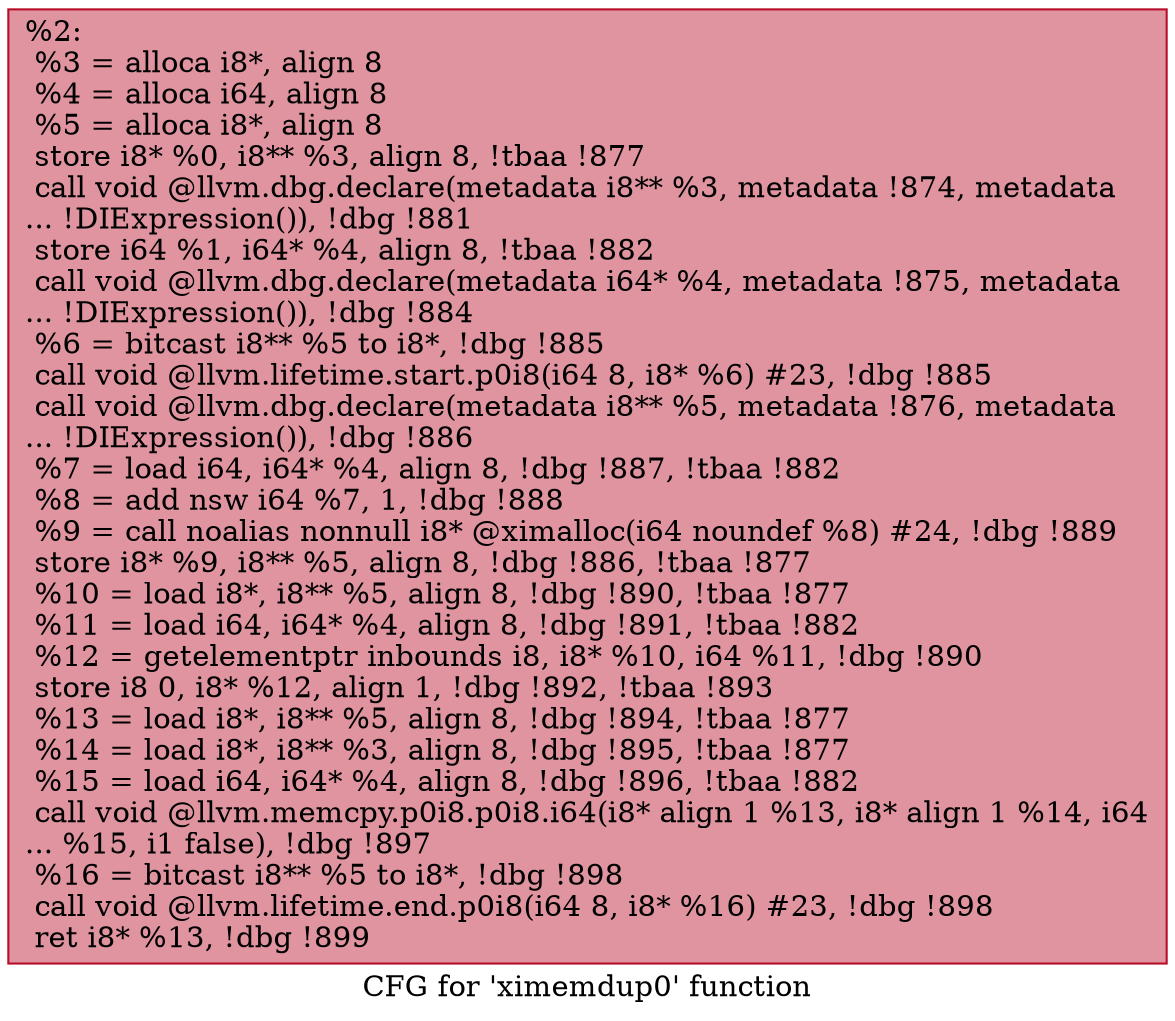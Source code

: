 digraph "CFG for 'ximemdup0' function" {
	label="CFG for 'ximemdup0' function";

	Node0xe51a30 [shape=record,color="#b70d28ff", style=filled, fillcolor="#b70d2870",label="{%2:\l  %3 = alloca i8*, align 8\l  %4 = alloca i64, align 8\l  %5 = alloca i8*, align 8\l  store i8* %0, i8** %3, align 8, !tbaa !877\l  call void @llvm.dbg.declare(metadata i8** %3, metadata !874, metadata\l... !DIExpression()), !dbg !881\l  store i64 %1, i64* %4, align 8, !tbaa !882\l  call void @llvm.dbg.declare(metadata i64* %4, metadata !875, metadata\l... !DIExpression()), !dbg !884\l  %6 = bitcast i8** %5 to i8*, !dbg !885\l  call void @llvm.lifetime.start.p0i8(i64 8, i8* %6) #23, !dbg !885\l  call void @llvm.dbg.declare(metadata i8** %5, metadata !876, metadata\l... !DIExpression()), !dbg !886\l  %7 = load i64, i64* %4, align 8, !dbg !887, !tbaa !882\l  %8 = add nsw i64 %7, 1, !dbg !888\l  %9 = call noalias nonnull i8* @ximalloc(i64 noundef %8) #24, !dbg !889\l  store i8* %9, i8** %5, align 8, !dbg !886, !tbaa !877\l  %10 = load i8*, i8** %5, align 8, !dbg !890, !tbaa !877\l  %11 = load i64, i64* %4, align 8, !dbg !891, !tbaa !882\l  %12 = getelementptr inbounds i8, i8* %10, i64 %11, !dbg !890\l  store i8 0, i8* %12, align 1, !dbg !892, !tbaa !893\l  %13 = load i8*, i8** %5, align 8, !dbg !894, !tbaa !877\l  %14 = load i8*, i8** %3, align 8, !dbg !895, !tbaa !877\l  %15 = load i64, i64* %4, align 8, !dbg !896, !tbaa !882\l  call void @llvm.memcpy.p0i8.p0i8.i64(i8* align 1 %13, i8* align 1 %14, i64\l... %15, i1 false), !dbg !897\l  %16 = bitcast i8** %5 to i8*, !dbg !898\l  call void @llvm.lifetime.end.p0i8(i64 8, i8* %16) #23, !dbg !898\l  ret i8* %13, !dbg !899\l}"];
}
